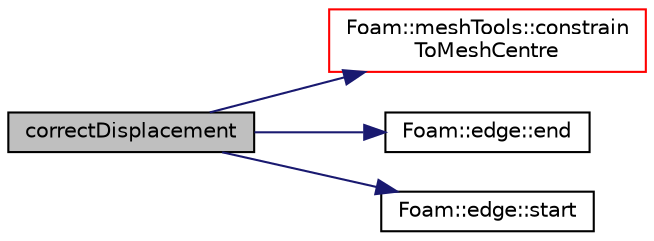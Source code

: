 digraph "correctDisplacement"
{
  bgcolor="transparent";
  edge [fontname="Helvetica",fontsize="10",labelfontname="Helvetica",labelfontsize="10"];
  node [fontname="Helvetica",fontsize="10",shape=record];
  rankdir="LR";
  Node1 [label="correctDisplacement",height=0.2,width=0.4,color="black", fillcolor="grey75", style="filled", fontcolor="black"];
  Node1 -> Node2 [color="midnightblue",fontsize="10",style="solid",fontname="Helvetica"];
  Node2 [label="Foam::meshTools::constrain\lToMeshCentre",height=0.2,width=0.4,color="red",URL="$a10780.html#a26700ec74f3fbbdd3e210599cbaf2073",tooltip="Set the constrained components of position to mesh centre. "];
  Node1 -> Node3 [color="midnightblue",fontsize="10",style="solid",fontname="Helvetica"];
  Node3 [label="Foam::edge::end",height=0.2,width=0.4,color="black",URL="$a00612.html#a8ed0e876210c2c116b5694307a830518",tooltip="Return end vertex label. "];
  Node1 -> Node4 [color="midnightblue",fontsize="10",style="solid",fontname="Helvetica"];
  Node4 [label="Foam::edge::start",height=0.2,width=0.4,color="black",URL="$a00612.html#a96b607a9a9baa575783b4af443ef613f",tooltip="Return start vertex label. "];
}

